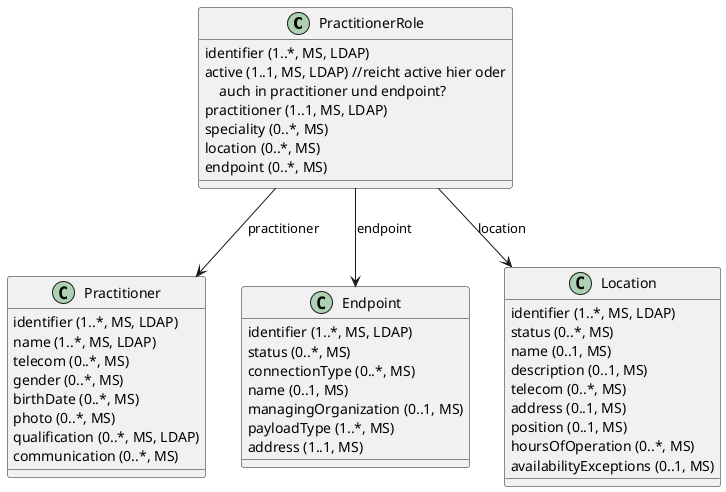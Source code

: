 @startuml
class PractitionerRole {
  {field} identifier (1..*, MS, LDAP)
  {field} active (1..1, MS, LDAP) //reicht active hier oder\n    auch in practitioner und endpoint?
  {field} practitioner (1..1, MS, LDAP)
  {field} speciality (0..*, MS)
  {field} location (0..*, MS)
  {field} endpoint (0..*, MS)
}
class Practitioner {
  {field} identifier (1..*, MS, LDAP)
  {field} name (1..*, MS, LDAP)
  {field} telecom (0..*, MS)
  {field} gender (0..*, MS)
  {field} birthDate (0..*, MS)
  {field} photo (0..*, MS)
  {field} qualification (0..*, MS, LDAP)
  {field} communication (0..*, MS)
}
class Endpoint {
  {field} identifier (1..*, MS, LDAP)
  {field} status (0..*, MS)
  {field} connectionType (0..*, MS)
  {field} name (0..1, MS)
  {field} managingOrganization (0..1, MS)
  {field} payloadType (1..*, MS)
  {field} address (1..1, MS)
}
class Location {
  {field} identifier (1..*, MS, LDAP)
  {field} status (0..*, MS)
  {field} name (0..1, MS)
  {field} description (0..1, MS)
  {field} telecom (0..*, MS)
  {field} address (0..1, MS)
  {field} position (0..1, MS)
  {field} hoursOfOperation (0..*, MS)
  {field} availabilityExceptions (0..1, MS)
}

PractitionerRole --> Practitioner: practitioner
PractitionerRole --> Endpoint: endpoint
PractitionerRole --> Location: location
@enduml